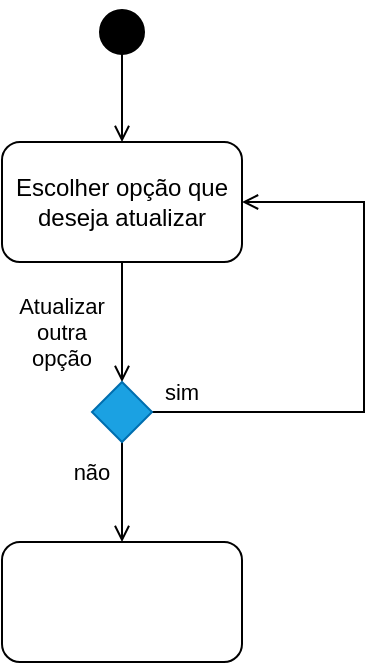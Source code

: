 <mxfile version="21.5.0" type="github">
  <diagram name="Página-1" id="ko8FQJQJKpPwWS8EJ0Uh">
    <mxGraphModel dx="1114" dy="616" grid="1" gridSize="10" guides="1" tooltips="1" connect="1" arrows="1" fold="1" page="1" pageScale="1" pageWidth="827" pageHeight="1169" math="0" shadow="0">
      <root>
        <mxCell id="0" />
        <mxCell id="1" parent="0" />
        <mxCell id="FGsbNq8r_3bn9qSofiAP-3" style="edgeStyle=orthogonalEdgeStyle;rounded=0;orthogonalLoop=1;jettySize=auto;html=1;entryX=0.5;entryY=0;entryDx=0;entryDy=0;endArrow=open;endFill=0;exitX=0.5;exitY=0.8;exitDx=0;exitDy=0;exitPerimeter=0;" edge="1" parent="1" source="FGsbNq8r_3bn9qSofiAP-1" target="FGsbNq8r_3bn9qSofiAP-2">
          <mxGeometry relative="1" as="geometry">
            <mxPoint x="400" y="60" as="sourcePoint" />
          </mxGeometry>
        </mxCell>
        <mxCell id="FGsbNq8r_3bn9qSofiAP-1" value="" style="ellipse;html=1;shape=startState;fillColor=#000000;strokeColor=#000000;" vertex="1" parent="1">
          <mxGeometry x="384" y="40" width="30" height="30" as="geometry" />
        </mxCell>
        <mxCell id="FGsbNq8r_3bn9qSofiAP-6" style="edgeStyle=orthogonalEdgeStyle;shape=connector;rounded=0;orthogonalLoop=1;jettySize=auto;html=1;exitX=0.5;exitY=1;exitDx=0;exitDy=0;entryX=0.5;entryY=0;entryDx=0;entryDy=0;labelBackgroundColor=default;strokeColor=default;fontFamily=Helvetica;fontSize=11;fontColor=default;endArrow=open;endFill=0;" edge="1" parent="1" source="FGsbNq8r_3bn9qSofiAP-2" target="FGsbNq8r_3bn9qSofiAP-5">
          <mxGeometry relative="1" as="geometry" />
        </mxCell>
        <mxCell id="FGsbNq8r_3bn9qSofiAP-2" value="Escolher opção que deseja atualizar" style="rounded=1;whiteSpace=wrap;html=1;" vertex="1" parent="1">
          <mxGeometry x="339" y="110" width="120" height="60" as="geometry" />
        </mxCell>
        <mxCell id="FGsbNq8r_3bn9qSofiAP-7" style="edgeStyle=orthogonalEdgeStyle;shape=connector;rounded=0;orthogonalLoop=1;jettySize=auto;html=1;exitX=1;exitY=0.5;exitDx=0;exitDy=0;entryX=1;entryY=0.5;entryDx=0;entryDy=0;labelBackgroundColor=default;strokeColor=default;fontFamily=Helvetica;fontSize=11;fontColor=default;endArrow=open;endFill=0;" edge="1" parent="1" source="FGsbNq8r_3bn9qSofiAP-5" target="FGsbNq8r_3bn9qSofiAP-2">
          <mxGeometry relative="1" as="geometry">
            <Array as="points">
              <mxPoint x="520" y="245" />
              <mxPoint x="520" y="140" />
            </Array>
          </mxGeometry>
        </mxCell>
        <mxCell id="FGsbNq8r_3bn9qSofiAP-11" style="edgeStyle=orthogonalEdgeStyle;shape=connector;rounded=0;orthogonalLoop=1;jettySize=auto;html=1;exitX=0.5;exitY=1;exitDx=0;exitDy=0;entryX=0.5;entryY=0;entryDx=0;entryDy=0;labelBackgroundColor=default;strokeColor=default;fontFamily=Helvetica;fontSize=11;fontColor=default;endArrow=open;endFill=0;" edge="1" parent="1" source="FGsbNq8r_3bn9qSofiAP-5" target="FGsbNq8r_3bn9qSofiAP-10">
          <mxGeometry relative="1" as="geometry" />
        </mxCell>
        <mxCell id="FGsbNq8r_3bn9qSofiAP-5" value="" style="rhombus;whiteSpace=wrap;html=1;fillColor=#1ba1e2;strokeColor=#006EAF;fontColor=#ffffff;" vertex="1" parent="1">
          <mxGeometry x="384" y="230" width="30" height="30" as="geometry" />
        </mxCell>
        <mxCell id="FGsbNq8r_3bn9qSofiAP-8" value="Atualizar outra opção" style="text;html=1;strokeColor=none;fillColor=none;align=center;verticalAlign=middle;whiteSpace=wrap;rounded=0;fontSize=11;fontFamily=Helvetica;fontColor=default;" vertex="1" parent="1">
          <mxGeometry x="339" y="190" width="60" height="30" as="geometry" />
        </mxCell>
        <mxCell id="FGsbNq8r_3bn9qSofiAP-9" value="sim" style="text;html=1;strokeColor=none;fillColor=none;align=center;verticalAlign=middle;whiteSpace=wrap;rounded=0;fontSize=11;fontFamily=Helvetica;fontColor=default;" vertex="1" parent="1">
          <mxGeometry x="399" y="220" width="60" height="30" as="geometry" />
        </mxCell>
        <mxCell id="FGsbNq8r_3bn9qSofiAP-10" value="" style="rounded=1;whiteSpace=wrap;html=1;fontFamily=Helvetica;fontSize=11;fontColor=default;" vertex="1" parent="1">
          <mxGeometry x="339" y="310" width="120" height="60" as="geometry" />
        </mxCell>
        <mxCell id="FGsbNq8r_3bn9qSofiAP-12" value="não" style="text;html=1;strokeColor=none;fillColor=none;align=center;verticalAlign=middle;whiteSpace=wrap;rounded=0;fontSize=11;fontFamily=Helvetica;fontColor=default;" vertex="1" parent="1">
          <mxGeometry x="354" y="260" width="60" height="30" as="geometry" />
        </mxCell>
      </root>
    </mxGraphModel>
  </diagram>
</mxfile>
